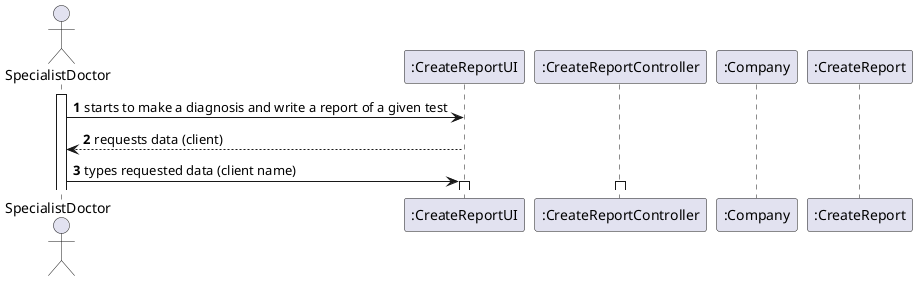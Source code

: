 @startuml
autonumber

actor "SpecialistDoctor" as Spec

participant ":CreateReportUI" as UI
participant ":CreateReportController" as CRC
participant ":Company" as COM
participant ":CreateReport" as CR

activate Spec

Spec -> UI : starts to make a diagnosis and write a report of a given test
UI --> Spec : requests data (client)

Spec -> UI : types requested data (client name)

activate UI
activate CRC



@enduml